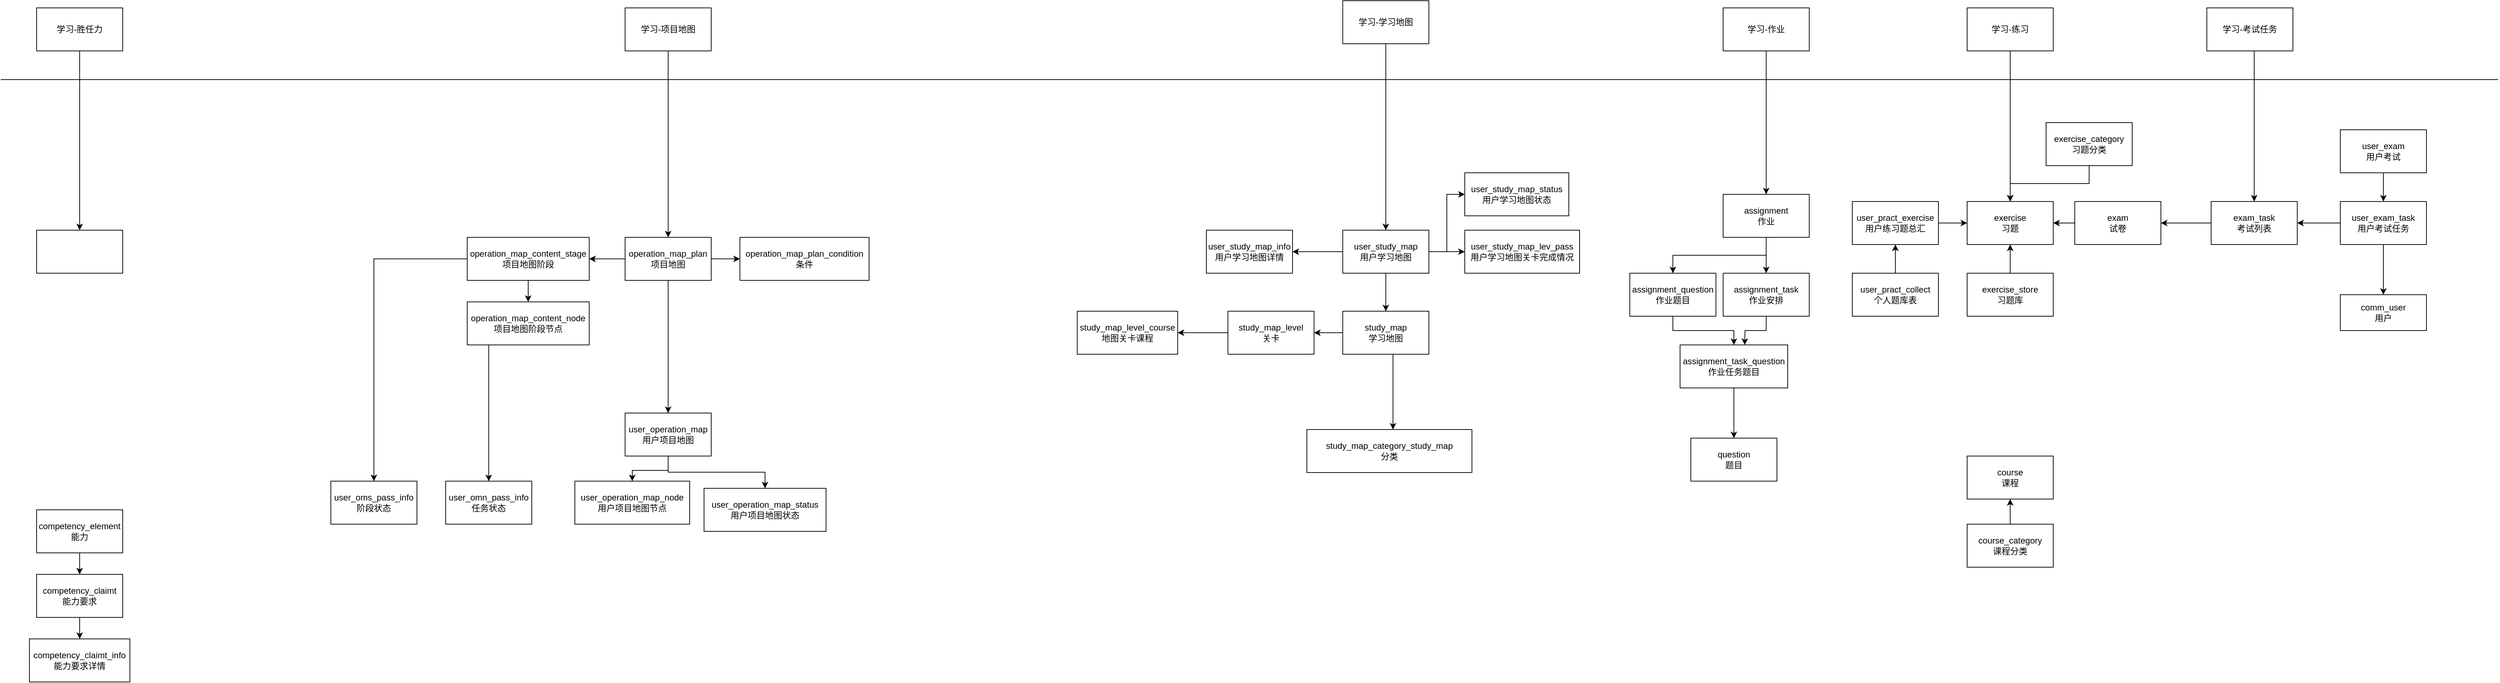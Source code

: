 <mxfile version="16.6.1" type="github">
  <diagram id="bixSDpGMKZh9JCM2c2_f" name="Page-1">
    <mxGraphModel dx="4730" dy="1931" grid="1" gridSize="10" guides="1" tooltips="1" connect="1" arrows="1" fold="1" page="1" pageScale="1" pageWidth="827" pageHeight="1169" math="0" shadow="0">
      <root>
        <mxCell id="0" />
        <mxCell id="1" parent="0" />
        <mxCell id="MydzxWOjrlcetfUnZiZt-8" style="edgeStyle=orthogonalEdgeStyle;rounded=0;orthogonalLoop=1;jettySize=auto;html=1;entryX=1;entryY=0.5;entryDx=0;entryDy=0;" parent="1" source="MydzxWOjrlcetfUnZiZt-1" target="MydzxWOjrlcetfUnZiZt-7" edge="1">
          <mxGeometry relative="1" as="geometry" />
        </mxCell>
        <mxCell id="MydzxWOjrlcetfUnZiZt-1" value="exam_task&lt;br&gt;考试列表" style="rounded=0;whiteSpace=wrap;html=1;" parent="1" vertex="1">
          <mxGeometry x="420" y="170" width="120" height="60" as="geometry" />
        </mxCell>
        <mxCell id="MydzxWOjrlcetfUnZiZt-2" value="comm_user&lt;br&gt;用户" style="rounded=0;whiteSpace=wrap;html=1;" parent="1" vertex="1">
          <mxGeometry x="600" y="300" width="120" height="50" as="geometry" />
        </mxCell>
        <mxCell id="MydzxWOjrlcetfUnZiZt-5" style="edgeStyle=orthogonalEdgeStyle;rounded=0;orthogonalLoop=1;jettySize=auto;html=1;entryX=0.5;entryY=0;entryDx=0;entryDy=0;" parent="1" source="MydzxWOjrlcetfUnZiZt-3" target="MydzxWOjrlcetfUnZiZt-2" edge="1">
          <mxGeometry relative="1" as="geometry">
            <Array as="points">
              <mxPoint x="660" y="260" />
              <mxPoint x="660" y="260" />
            </Array>
          </mxGeometry>
        </mxCell>
        <mxCell id="MydzxWOjrlcetfUnZiZt-6" style="edgeStyle=orthogonalEdgeStyle;rounded=0;orthogonalLoop=1;jettySize=auto;html=1;exitX=0;exitY=0.5;exitDx=0;exitDy=0;" parent="1" source="MydzxWOjrlcetfUnZiZt-3" target="MydzxWOjrlcetfUnZiZt-1" edge="1">
          <mxGeometry relative="1" as="geometry" />
        </mxCell>
        <mxCell id="MydzxWOjrlcetfUnZiZt-3" value="user_exam_task&lt;br&gt;用户考试任务" style="rounded=0;whiteSpace=wrap;html=1;" parent="1" vertex="1">
          <mxGeometry x="600" y="170" width="120" height="60" as="geometry" />
        </mxCell>
        <mxCell id="MydzxWOjrlcetfUnZiZt-10" style="edgeStyle=orthogonalEdgeStyle;rounded=0;orthogonalLoop=1;jettySize=auto;html=1;exitX=0;exitY=0.5;exitDx=0;exitDy=0;" parent="1" source="MydzxWOjrlcetfUnZiZt-7" target="MydzxWOjrlcetfUnZiZt-9" edge="1">
          <mxGeometry relative="1" as="geometry" />
        </mxCell>
        <mxCell id="MydzxWOjrlcetfUnZiZt-7" value="exam&lt;br&gt;试卷" style="rounded=0;whiteSpace=wrap;html=1;" parent="1" vertex="1">
          <mxGeometry x="230" y="170" width="120" height="60" as="geometry" />
        </mxCell>
        <mxCell id="MydzxWOjrlcetfUnZiZt-9" value="exercise&lt;br&gt;习题" style="rounded=0;whiteSpace=wrap;html=1;" parent="1" vertex="1">
          <mxGeometry x="80" y="170" width="120" height="60" as="geometry" />
        </mxCell>
        <mxCell id="MydzxWOjrlcetfUnZiZt-24" style="edgeStyle=orthogonalEdgeStyle;rounded=0;orthogonalLoop=1;jettySize=auto;html=1;exitX=0.5;exitY=1;exitDx=0;exitDy=0;" parent="1" source="MydzxWOjrlcetfUnZiZt-11" target="MydzxWOjrlcetfUnZiZt-3" edge="1">
          <mxGeometry relative="1" as="geometry" />
        </mxCell>
        <mxCell id="MydzxWOjrlcetfUnZiZt-11" value="user_exam&lt;br&gt;用户考试" style="rounded=0;whiteSpace=wrap;html=1;" parent="1" vertex="1">
          <mxGeometry x="600" y="70" width="120" height="60" as="geometry" />
        </mxCell>
        <mxCell id="MydzxWOjrlcetfUnZiZt-14" style="edgeStyle=orthogonalEdgeStyle;rounded=0;orthogonalLoop=1;jettySize=auto;html=1;exitX=0.5;exitY=0;exitDx=0;exitDy=0;entryX=0.5;entryY=1;entryDx=0;entryDy=0;" parent="1" source="MydzxWOjrlcetfUnZiZt-13" target="MydzxWOjrlcetfUnZiZt-9" edge="1">
          <mxGeometry relative="1" as="geometry" />
        </mxCell>
        <mxCell id="MydzxWOjrlcetfUnZiZt-13" value="exercise_store&lt;br&gt;习题库" style="rounded=0;whiteSpace=wrap;html=1;" parent="1" vertex="1">
          <mxGeometry x="80" y="270" width="120" height="60" as="geometry" />
        </mxCell>
        <mxCell id="MydzxWOjrlcetfUnZiZt-39" style="edgeStyle=orthogonalEdgeStyle;rounded=0;orthogonalLoop=1;jettySize=auto;html=1;exitX=0.5;exitY=1;exitDx=0;exitDy=0;entryX=0.5;entryY=0;entryDx=0;entryDy=0;" parent="1" source="MydzxWOjrlcetfUnZiZt-15" target="MydzxWOjrlcetfUnZiZt-37" edge="1">
          <mxGeometry relative="1" as="geometry" />
        </mxCell>
        <mxCell id="MydzxWOjrlcetfUnZiZt-40" style="edgeStyle=orthogonalEdgeStyle;rounded=0;orthogonalLoop=1;jettySize=auto;html=1;exitX=0.5;exitY=1;exitDx=0;exitDy=0;entryX=0.5;entryY=0;entryDx=0;entryDy=0;" parent="1" source="MydzxWOjrlcetfUnZiZt-15" target="MydzxWOjrlcetfUnZiZt-16" edge="1">
          <mxGeometry relative="1" as="geometry" />
        </mxCell>
        <mxCell id="MydzxWOjrlcetfUnZiZt-15" value="assignment&lt;br&gt;作业" style="rounded=0;whiteSpace=wrap;html=1;" parent="1" vertex="1">
          <mxGeometry x="-260" y="160" width="120" height="60" as="geometry" />
        </mxCell>
        <mxCell id="MydzxWOjrlcetfUnZiZt-42" style="edgeStyle=orthogonalEdgeStyle;rounded=0;orthogonalLoop=1;jettySize=auto;html=1;exitX=0.5;exitY=1;exitDx=0;exitDy=0;entryX=0.5;entryY=0;entryDx=0;entryDy=0;" parent="1" source="MydzxWOjrlcetfUnZiZt-16" target="MydzxWOjrlcetfUnZiZt-41" edge="1">
          <mxGeometry relative="1" as="geometry" />
        </mxCell>
        <mxCell id="MydzxWOjrlcetfUnZiZt-16" value="assignment_question&lt;br&gt;作业题目" style="rounded=0;whiteSpace=wrap;html=1;" parent="1" vertex="1">
          <mxGeometry x="-390" y="270" width="120" height="60" as="geometry" />
        </mxCell>
        <mxCell id="MydzxWOjrlcetfUnZiZt-20" style="edgeStyle=orthogonalEdgeStyle;rounded=0;orthogonalLoop=1;jettySize=auto;html=1;exitX=1;exitY=0.5;exitDx=0;exitDy=0;entryX=0;entryY=0.5;entryDx=0;entryDy=0;" parent="1" source="MydzxWOjrlcetfUnZiZt-19" target="MydzxWOjrlcetfUnZiZt-9" edge="1">
          <mxGeometry relative="1" as="geometry" />
        </mxCell>
        <mxCell id="MydzxWOjrlcetfUnZiZt-19" value="user_pract_exercise&lt;br&gt;用户练习题总汇" style="rounded=0;whiteSpace=wrap;html=1;" parent="1" vertex="1">
          <mxGeometry x="-80" y="170" width="120" height="60" as="geometry" />
        </mxCell>
        <mxCell id="MydzxWOjrlcetfUnZiZt-22" style="edgeStyle=orthogonalEdgeStyle;rounded=0;orthogonalLoop=1;jettySize=auto;html=1;exitX=0.5;exitY=0;exitDx=0;exitDy=0;" parent="1" source="MydzxWOjrlcetfUnZiZt-21" target="MydzxWOjrlcetfUnZiZt-19" edge="1">
          <mxGeometry relative="1" as="geometry">
            <Array as="points" />
          </mxGeometry>
        </mxCell>
        <mxCell id="MydzxWOjrlcetfUnZiZt-21" value="user_pract_collect&lt;br&gt;个人题库表" style="rounded=0;whiteSpace=wrap;html=1;" parent="1" vertex="1">
          <mxGeometry x="-80" y="270" width="120" height="60" as="geometry" />
        </mxCell>
        <mxCell id="MydzxWOjrlcetfUnZiZt-26" value="" style="endArrow=none;html=1;rounded=0;" parent="1" edge="1">
          <mxGeometry width="50" height="50" relative="1" as="geometry">
            <mxPoint x="-2660" as="sourcePoint" />
            <mxPoint x="820" as="targetPoint" />
            <Array as="points">
              <mxPoint x="270" />
            </Array>
          </mxGeometry>
        </mxCell>
        <mxCell id="MydzxWOjrlcetfUnZiZt-28" style="edgeStyle=orthogonalEdgeStyle;rounded=0;orthogonalLoop=1;jettySize=auto;html=1;entryX=0.5;entryY=0;entryDx=0;entryDy=0;" parent="1" edge="1">
          <mxGeometry relative="1" as="geometry">
            <mxPoint x="474" y="-40" as="sourcePoint" />
            <mxPoint x="480" y="170" as="targetPoint" />
            <Array as="points">
              <mxPoint x="480" y="-40" />
            </Array>
          </mxGeometry>
        </mxCell>
        <mxCell id="MydzxWOjrlcetfUnZiZt-27" value="学习-考试任务" style="rounded=0;whiteSpace=wrap;html=1;" parent="1" vertex="1">
          <mxGeometry x="414" y="-100" width="120" height="60" as="geometry" />
        </mxCell>
        <mxCell id="MydzxWOjrlcetfUnZiZt-30" style="edgeStyle=orthogonalEdgeStyle;rounded=0;orthogonalLoop=1;jettySize=auto;html=1;exitX=0.5;exitY=1;exitDx=0;exitDy=0;" parent="1" source="MydzxWOjrlcetfUnZiZt-29" target="MydzxWOjrlcetfUnZiZt-9" edge="1">
          <mxGeometry relative="1" as="geometry" />
        </mxCell>
        <mxCell id="MydzxWOjrlcetfUnZiZt-29" value="学习-练习" style="rounded=0;whiteSpace=wrap;html=1;" parent="1" vertex="1">
          <mxGeometry x="80" y="-100" width="120" height="60" as="geometry" />
        </mxCell>
        <mxCell id="MydzxWOjrlcetfUnZiZt-32" style="edgeStyle=orthogonalEdgeStyle;rounded=0;orthogonalLoop=1;jettySize=auto;html=1;" parent="1" source="MydzxWOjrlcetfUnZiZt-31" target="MydzxWOjrlcetfUnZiZt-15" edge="1">
          <mxGeometry relative="1" as="geometry" />
        </mxCell>
        <mxCell id="MydzxWOjrlcetfUnZiZt-31" value="学习-作业" style="rounded=0;whiteSpace=wrap;html=1;" parent="1" vertex="1">
          <mxGeometry x="-260" y="-100" width="120" height="60" as="geometry" />
        </mxCell>
        <mxCell id="MydzxWOjrlcetfUnZiZt-35" value="question&lt;br&gt;题目" style="rounded=0;whiteSpace=wrap;html=1;" parent="1" vertex="1">
          <mxGeometry x="-305" y="500" width="120" height="60" as="geometry" />
        </mxCell>
        <mxCell id="MydzxWOjrlcetfUnZiZt-43" style="edgeStyle=orthogonalEdgeStyle;rounded=0;orthogonalLoop=1;jettySize=auto;html=1;exitX=0.5;exitY=1;exitDx=0;exitDy=0;" parent="1" source="MydzxWOjrlcetfUnZiZt-37" edge="1">
          <mxGeometry relative="1" as="geometry">
            <mxPoint x="-230" y="370" as="targetPoint" />
          </mxGeometry>
        </mxCell>
        <mxCell id="MydzxWOjrlcetfUnZiZt-37" value="assignment_task&lt;br&gt;作业安排" style="rounded=0;whiteSpace=wrap;html=1;" parent="1" vertex="1">
          <mxGeometry x="-260" y="270" width="120" height="60" as="geometry" />
        </mxCell>
        <mxCell id="MydzxWOjrlcetfUnZiZt-44" style="edgeStyle=orthogonalEdgeStyle;rounded=0;orthogonalLoop=1;jettySize=auto;html=1;exitX=0.5;exitY=1;exitDx=0;exitDy=0;" parent="1" source="MydzxWOjrlcetfUnZiZt-41" target="MydzxWOjrlcetfUnZiZt-35" edge="1">
          <mxGeometry relative="1" as="geometry" />
        </mxCell>
        <mxCell id="MydzxWOjrlcetfUnZiZt-41" value="assignment_task_question&lt;br&gt;作业任务题目" style="rounded=0;whiteSpace=wrap;html=1;" parent="1" vertex="1">
          <mxGeometry x="-320" y="370" width="150" height="60" as="geometry" />
        </mxCell>
        <mxCell id="MydzxWOjrlcetfUnZiZt-45" value="course&lt;br&gt;课程" style="rounded=0;whiteSpace=wrap;html=1;" parent="1" vertex="1">
          <mxGeometry x="80" y="525" width="120" height="60" as="geometry" />
        </mxCell>
        <mxCell id="MydzxWOjrlcetfUnZiZt-47" style="edgeStyle=orthogonalEdgeStyle;rounded=0;orthogonalLoop=1;jettySize=auto;html=1;exitX=0.5;exitY=1;exitDx=0;exitDy=0;entryX=0.5;entryY=0;entryDx=0;entryDy=0;" parent="1" source="MydzxWOjrlcetfUnZiZt-46" target="MydzxWOjrlcetfUnZiZt-9" edge="1">
          <mxGeometry relative="1" as="geometry" />
        </mxCell>
        <mxCell id="MydzxWOjrlcetfUnZiZt-46" value="exercise_category&lt;br&gt;习题分类" style="rounded=0;whiteSpace=wrap;html=1;" parent="1" vertex="1">
          <mxGeometry x="190" y="60" width="120" height="60" as="geometry" />
        </mxCell>
        <mxCell id="MydzxWOjrlcetfUnZiZt-50" style="edgeStyle=orthogonalEdgeStyle;rounded=0;orthogonalLoop=1;jettySize=auto;html=1;exitX=0.5;exitY=0;exitDx=0;exitDy=0;" parent="1" source="MydzxWOjrlcetfUnZiZt-48" target="MydzxWOjrlcetfUnZiZt-45" edge="1">
          <mxGeometry relative="1" as="geometry" />
        </mxCell>
        <mxCell id="MydzxWOjrlcetfUnZiZt-48" value="course_category&lt;br&gt;课程分类" style="rounded=0;whiteSpace=wrap;html=1;" parent="1" vertex="1">
          <mxGeometry x="80" y="620" width="120" height="60" as="geometry" />
        </mxCell>
        <mxCell id="RCs7ZY-scC4OHZq9N4nw-4" style="edgeStyle=orthogonalEdgeStyle;rounded=0;orthogonalLoop=1;jettySize=auto;html=1;exitX=0.5;exitY=1;exitDx=0;exitDy=0;" parent="1" source="RCs7ZY-scC4OHZq9N4nw-1" target="RCs7ZY-scC4OHZq9N4nw-2" edge="1">
          <mxGeometry relative="1" as="geometry">
            <Array as="points">
              <mxPoint x="-720" y="383" />
            </Array>
          </mxGeometry>
        </mxCell>
        <mxCell id="RCs7ZY-scC4OHZq9N4nw-6" style="edgeStyle=orthogonalEdgeStyle;rounded=0;orthogonalLoop=1;jettySize=auto;html=1;" parent="1" source="RCs7ZY-scC4OHZq9N4nw-1" target="RCs7ZY-scC4OHZq9N4nw-5" edge="1">
          <mxGeometry relative="1" as="geometry" />
        </mxCell>
        <mxCell id="RCs7ZY-scC4OHZq9N4nw-1" value="study_map&lt;br&gt;学习地图" style="rounded=0;whiteSpace=wrap;html=1;" parent="1" vertex="1">
          <mxGeometry x="-790" y="323" width="120" height="60" as="geometry" />
        </mxCell>
        <mxCell id="RCs7ZY-scC4OHZq9N4nw-2" value="study_map_category_study_map&lt;br&gt;分类" style="rounded=0;whiteSpace=wrap;html=1;" parent="1" vertex="1">
          <mxGeometry x="-840" y="488" width="230" height="60" as="geometry" />
        </mxCell>
        <mxCell id="RCs7ZY-scC4OHZq9N4nw-8" style="edgeStyle=orthogonalEdgeStyle;rounded=0;orthogonalLoop=1;jettySize=auto;html=1;" parent="1" source="RCs7ZY-scC4OHZq9N4nw-5" target="RCs7ZY-scC4OHZq9N4nw-7" edge="1">
          <mxGeometry relative="1" as="geometry" />
        </mxCell>
        <mxCell id="RCs7ZY-scC4OHZq9N4nw-5" value="study_map_level&lt;br&gt;关卡" style="rounded=0;whiteSpace=wrap;html=1;" parent="1" vertex="1">
          <mxGeometry x="-950" y="323" width="120" height="60" as="geometry" />
        </mxCell>
        <mxCell id="RCs7ZY-scC4OHZq9N4nw-7" value="study_map_level_course&lt;br&gt;地图关卡课程" style="rounded=0;whiteSpace=wrap;html=1;" parent="1" vertex="1">
          <mxGeometry x="-1160" y="323" width="140" height="60" as="geometry" />
        </mxCell>
        <mxCell id="RCs7ZY-scC4OHZq9N4nw-11" style="edgeStyle=orthogonalEdgeStyle;rounded=0;orthogonalLoop=1;jettySize=auto;html=1;" parent="1" source="RCs7ZY-scC4OHZq9N4nw-9" target="RCs7ZY-scC4OHZq9N4nw-10" edge="1">
          <mxGeometry relative="1" as="geometry" />
        </mxCell>
        <mxCell id="RCs7ZY-scC4OHZq9N4nw-9" value="学习-学习地图" style="rounded=0;whiteSpace=wrap;html=1;" parent="1" vertex="1">
          <mxGeometry x="-790" y="-110" width="120" height="60" as="geometry" />
        </mxCell>
        <mxCell id="RCs7ZY-scC4OHZq9N4nw-13" style="edgeStyle=orthogonalEdgeStyle;rounded=0;orthogonalLoop=1;jettySize=auto;html=1;exitX=0;exitY=0.5;exitDx=0;exitDy=0;entryX=1;entryY=0.5;entryDx=0;entryDy=0;" parent="1" source="RCs7ZY-scC4OHZq9N4nw-10" target="RCs7ZY-scC4OHZq9N4nw-12" edge="1">
          <mxGeometry relative="1" as="geometry" />
        </mxCell>
        <mxCell id="RCs7ZY-scC4OHZq9N4nw-14" style="edgeStyle=orthogonalEdgeStyle;rounded=0;orthogonalLoop=1;jettySize=auto;html=1;" parent="1" source="RCs7ZY-scC4OHZq9N4nw-10" target="RCs7ZY-scC4OHZq9N4nw-1" edge="1">
          <mxGeometry relative="1" as="geometry" />
        </mxCell>
        <mxCell id="RCs7ZY-scC4OHZq9N4nw-16" style="edgeStyle=orthogonalEdgeStyle;rounded=0;orthogonalLoop=1;jettySize=auto;html=1;exitX=1;exitY=0.5;exitDx=0;exitDy=0;" parent="1" source="RCs7ZY-scC4OHZq9N4nw-10" target="RCs7ZY-scC4OHZq9N4nw-15" edge="1">
          <mxGeometry relative="1" as="geometry" />
        </mxCell>
        <mxCell id="RCs7ZY-scC4OHZq9N4nw-18" style="edgeStyle=orthogonalEdgeStyle;rounded=0;orthogonalLoop=1;jettySize=auto;html=1;exitX=1;exitY=0.5;exitDx=0;exitDy=0;entryX=0;entryY=0.5;entryDx=0;entryDy=0;" parent="1" source="RCs7ZY-scC4OHZq9N4nw-10" target="RCs7ZY-scC4OHZq9N4nw-17" edge="1">
          <mxGeometry relative="1" as="geometry" />
        </mxCell>
        <mxCell id="RCs7ZY-scC4OHZq9N4nw-10" value="user_study_map&lt;br&gt;用户学习地图" style="rounded=0;whiteSpace=wrap;html=1;" parent="1" vertex="1">
          <mxGeometry x="-790" y="210" width="120" height="60" as="geometry" />
        </mxCell>
        <mxCell id="RCs7ZY-scC4OHZq9N4nw-12" value="user_study_map_info&lt;br&gt;用户学习地图详情" style="rounded=0;whiteSpace=wrap;html=1;" parent="1" vertex="1">
          <mxGeometry x="-980" y="210" width="120" height="60" as="geometry" />
        </mxCell>
        <mxCell id="RCs7ZY-scC4OHZq9N4nw-15" value="user_study_map_lev_pass&lt;br&gt;用户学习地图关卡完成情况" style="rounded=0;whiteSpace=wrap;html=1;" parent="1" vertex="1">
          <mxGeometry x="-620" y="210" width="160" height="60" as="geometry" />
        </mxCell>
        <mxCell id="RCs7ZY-scC4OHZq9N4nw-17" value="user_study_map_status&lt;br&gt;用户学习地图状态" style="rounded=0;whiteSpace=wrap;html=1;" parent="1" vertex="1">
          <mxGeometry x="-620" y="130" width="145" height="60" as="geometry" />
        </mxCell>
        <mxCell id="1GCxXS8aV8vdetoeTW0v-2" style="edgeStyle=orthogonalEdgeStyle;rounded=0;orthogonalLoop=1;jettySize=auto;html=1;exitX=0.5;exitY=1;exitDx=0;exitDy=0;" parent="1" source="RCs7ZY-scC4OHZq9N4nw-23" target="1GCxXS8aV8vdetoeTW0v-1" edge="1">
          <mxGeometry relative="1" as="geometry" />
        </mxCell>
        <mxCell id="RCs7ZY-scC4OHZq9N4nw-23" value="学习-胜任力" style="rounded=0;whiteSpace=wrap;html=1;" parent="1" vertex="1">
          <mxGeometry x="-2610" y="-100" width="120" height="60" as="geometry" />
        </mxCell>
        <mxCell id="RCs7ZY-scC4OHZq9N4nw-28" style="edgeStyle=orthogonalEdgeStyle;rounded=0;orthogonalLoop=1;jettySize=auto;html=1;" parent="1" source="RCs7ZY-scC4OHZq9N4nw-24" target="RCs7ZY-scC4OHZq9N4nw-25" edge="1">
          <mxGeometry relative="1" as="geometry" />
        </mxCell>
        <mxCell id="RCs7ZY-scC4OHZq9N4nw-24" value="学习-项目地图" style="rounded=0;whiteSpace=wrap;html=1;" parent="1" vertex="1">
          <mxGeometry x="-1790" y="-100" width="120" height="60" as="geometry" />
        </mxCell>
        <mxCell id="RCs7ZY-scC4OHZq9N4nw-29" style="edgeStyle=orthogonalEdgeStyle;rounded=0;orthogonalLoop=1;jettySize=auto;html=1;exitX=0;exitY=0.5;exitDx=0;exitDy=0;entryX=1;entryY=0.5;entryDx=0;entryDy=0;" parent="1" source="RCs7ZY-scC4OHZq9N4nw-25" target="RCs7ZY-scC4OHZq9N4nw-27" edge="1">
          <mxGeometry relative="1" as="geometry" />
        </mxCell>
        <mxCell id="RCs7ZY-scC4OHZq9N4nw-33" style="edgeStyle=orthogonalEdgeStyle;rounded=0;orthogonalLoop=1;jettySize=auto;html=1;exitX=1;exitY=0.5;exitDx=0;exitDy=0;" parent="1" source="RCs7ZY-scC4OHZq9N4nw-25" target="RCs7ZY-scC4OHZq9N4nw-26" edge="1">
          <mxGeometry relative="1" as="geometry" />
        </mxCell>
        <mxCell id="RCs7ZY-scC4OHZq9N4nw-35" style="edgeStyle=orthogonalEdgeStyle;rounded=0;orthogonalLoop=1;jettySize=auto;html=1;exitX=0.5;exitY=1;exitDx=0;exitDy=0;" parent="1" source="RCs7ZY-scC4OHZq9N4nw-25" target="RCs7ZY-scC4OHZq9N4nw-34" edge="1">
          <mxGeometry relative="1" as="geometry" />
        </mxCell>
        <mxCell id="RCs7ZY-scC4OHZq9N4nw-25" value="operation_map_plan&lt;br&gt;项目地图" style="rounded=0;whiteSpace=wrap;html=1;" parent="1" vertex="1">
          <mxGeometry x="-1790" y="220" width="120" height="60" as="geometry" />
        </mxCell>
        <mxCell id="RCs7ZY-scC4OHZq9N4nw-26" value="operation_map_plan_condition&lt;br&gt;条件" style="rounded=0;whiteSpace=wrap;html=1;" parent="1" vertex="1">
          <mxGeometry x="-1630" y="220" width="180" height="60" as="geometry" />
        </mxCell>
        <mxCell id="RCs7ZY-scC4OHZq9N4nw-31" style="edgeStyle=orthogonalEdgeStyle;rounded=0;orthogonalLoop=1;jettySize=auto;html=1;exitX=0.5;exitY=1;exitDx=0;exitDy=0;" parent="1" source="RCs7ZY-scC4OHZq9N4nw-27" target="RCs7ZY-scC4OHZq9N4nw-30" edge="1">
          <mxGeometry relative="1" as="geometry" />
        </mxCell>
        <mxCell id="LBJv4DRS53q7PDyfE_7B-5" style="edgeStyle=orthogonalEdgeStyle;rounded=0;orthogonalLoop=1;jettySize=auto;html=1;entryX=0.5;entryY=0;entryDx=0;entryDy=0;" edge="1" parent="1" source="RCs7ZY-scC4OHZq9N4nw-27" target="LBJv4DRS53q7PDyfE_7B-2">
          <mxGeometry relative="1" as="geometry" />
        </mxCell>
        <mxCell id="RCs7ZY-scC4OHZq9N4nw-27" value="operation_map_content_stage&lt;br&gt;项目地图阶段" style="rounded=0;whiteSpace=wrap;html=1;" parent="1" vertex="1">
          <mxGeometry x="-2010" y="220" width="170" height="60" as="geometry" />
        </mxCell>
        <mxCell id="LBJv4DRS53q7PDyfE_7B-4" style="edgeStyle=orthogonalEdgeStyle;rounded=0;orthogonalLoop=1;jettySize=auto;html=1;exitX=0.5;exitY=1;exitDx=0;exitDy=0;entryX=0.5;entryY=0;entryDx=0;entryDy=0;" edge="1" parent="1" source="RCs7ZY-scC4OHZq9N4nw-30" target="LBJv4DRS53q7PDyfE_7B-3">
          <mxGeometry relative="1" as="geometry">
            <Array as="points">
              <mxPoint x="-1980" y="370" />
            </Array>
          </mxGeometry>
        </mxCell>
        <mxCell id="RCs7ZY-scC4OHZq9N4nw-30" value="operation_map_content_node&lt;br&gt;项目地图阶段节点" style="rounded=0;whiteSpace=wrap;html=1;" parent="1" vertex="1">
          <mxGeometry x="-2010" y="310" width="170" height="60" as="geometry" />
        </mxCell>
        <mxCell id="RCs7ZY-scC4OHZq9N4nw-38" style="edgeStyle=orthogonalEdgeStyle;rounded=0;orthogonalLoop=1;jettySize=auto;html=1;exitX=0.5;exitY=1;exitDx=0;exitDy=0;" parent="1" source="RCs7ZY-scC4OHZq9N4nw-34" target="RCs7ZY-scC4OHZq9N4nw-36" edge="1">
          <mxGeometry relative="1" as="geometry" />
        </mxCell>
        <mxCell id="RCs7ZY-scC4OHZq9N4nw-39" style="edgeStyle=orthogonalEdgeStyle;rounded=0;orthogonalLoop=1;jettySize=auto;html=1;exitX=0.5;exitY=1;exitDx=0;exitDy=0;" parent="1" source="RCs7ZY-scC4OHZq9N4nw-34" target="RCs7ZY-scC4OHZq9N4nw-37" edge="1">
          <mxGeometry relative="1" as="geometry" />
        </mxCell>
        <mxCell id="RCs7ZY-scC4OHZq9N4nw-34" value="user_operation_map&lt;br&gt;用户项目地图" style="rounded=0;whiteSpace=wrap;html=1;" parent="1" vertex="1">
          <mxGeometry x="-1790" y="465" width="120" height="60" as="geometry" />
        </mxCell>
        <mxCell id="RCs7ZY-scC4OHZq9N4nw-36" value="user_operation_map_node&lt;br&gt;用户项目地图节点" style="rounded=0;whiteSpace=wrap;html=1;" parent="1" vertex="1">
          <mxGeometry x="-1860" y="560" width="160" height="60" as="geometry" />
        </mxCell>
        <mxCell id="RCs7ZY-scC4OHZq9N4nw-37" value="user_operation_map_status&lt;br&gt;用户项目地图状态" style="rounded=0;whiteSpace=wrap;html=1;" parent="1" vertex="1">
          <mxGeometry x="-1680" y="570" width="170" height="60" as="geometry" />
        </mxCell>
        <mxCell id="1GCxXS8aV8vdetoeTW0v-1" value="" style="rounded=0;whiteSpace=wrap;html=1;" parent="1" vertex="1">
          <mxGeometry x="-2610" y="210" width="120" height="60" as="geometry" />
        </mxCell>
        <mxCell id="1GCxXS8aV8vdetoeTW0v-6" style="edgeStyle=orthogonalEdgeStyle;rounded=0;orthogonalLoop=1;jettySize=auto;html=1;exitX=0.5;exitY=1;exitDx=0;exitDy=0;" parent="1" source="1GCxXS8aV8vdetoeTW0v-4" target="1GCxXS8aV8vdetoeTW0v-5" edge="1">
          <mxGeometry relative="1" as="geometry" />
        </mxCell>
        <mxCell id="1GCxXS8aV8vdetoeTW0v-4" value="competency_element&lt;br&gt;能力" style="rounded=0;whiteSpace=wrap;html=1;" parent="1" vertex="1">
          <mxGeometry x="-2610" y="600" width="120" height="60" as="geometry" />
        </mxCell>
        <mxCell id="1GCxXS8aV8vdetoeTW0v-8" style="edgeStyle=orthogonalEdgeStyle;rounded=0;orthogonalLoop=1;jettySize=auto;html=1;exitX=0.5;exitY=1;exitDx=0;exitDy=0;" parent="1" source="1GCxXS8aV8vdetoeTW0v-5" target="1GCxXS8aV8vdetoeTW0v-7" edge="1">
          <mxGeometry relative="1" as="geometry" />
        </mxCell>
        <mxCell id="1GCxXS8aV8vdetoeTW0v-5" value="competency_claimt&lt;br&gt;能力要求" style="rounded=0;whiteSpace=wrap;html=1;" parent="1" vertex="1">
          <mxGeometry x="-2610" y="690" width="120" height="60" as="geometry" />
        </mxCell>
        <mxCell id="1GCxXS8aV8vdetoeTW0v-7" value="competency_claimt_info&lt;br&gt;能力要求详情" style="rounded=0;whiteSpace=wrap;html=1;" parent="1" vertex="1">
          <mxGeometry x="-2620" y="780" width="140" height="60" as="geometry" />
        </mxCell>
        <mxCell id="LBJv4DRS53q7PDyfE_7B-2" value="user_oms_pass_info&lt;br&gt;阶段状态" style="rounded=0;whiteSpace=wrap;html=1;" vertex="1" parent="1">
          <mxGeometry x="-2200" y="560" width="120" height="60" as="geometry" />
        </mxCell>
        <mxCell id="LBJv4DRS53q7PDyfE_7B-3" value="user_omn_pass_info&lt;br&gt;任务状态" style="rounded=0;whiteSpace=wrap;html=1;" vertex="1" parent="1">
          <mxGeometry x="-2040" y="560" width="120" height="60" as="geometry" />
        </mxCell>
      </root>
    </mxGraphModel>
  </diagram>
</mxfile>
